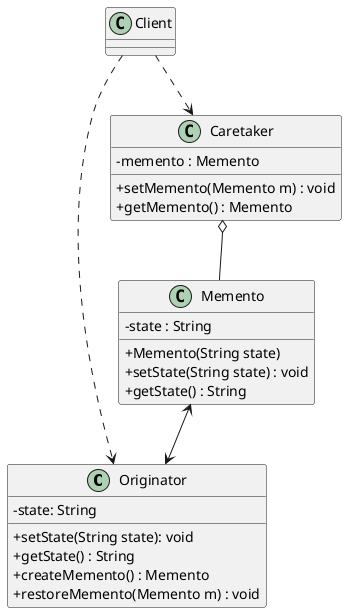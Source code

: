 @startuml
skinparam classAttributeIconSize 0
'发起人
class Originator
{
    -  state: String
   +  setState(String state): void
    +  getState() : String
    +  createMemento() : Memento
    +   restoreMemento(Memento m) : void
}
'备忘录
class Memento
{
    -  state : String
    + Memento(String state)
    +  setState(String state) : void
    +  getState() : String
}
Memento<-->Originator
'管理者
class Caretaker
{
    -  memento : Memento
    +  setMemento(Memento m) : void
    +  getMemento() : Memento
}
Caretaker o-- Memento
Class Client
Client ..> Originator
Client ..> Caretaker
@enduml